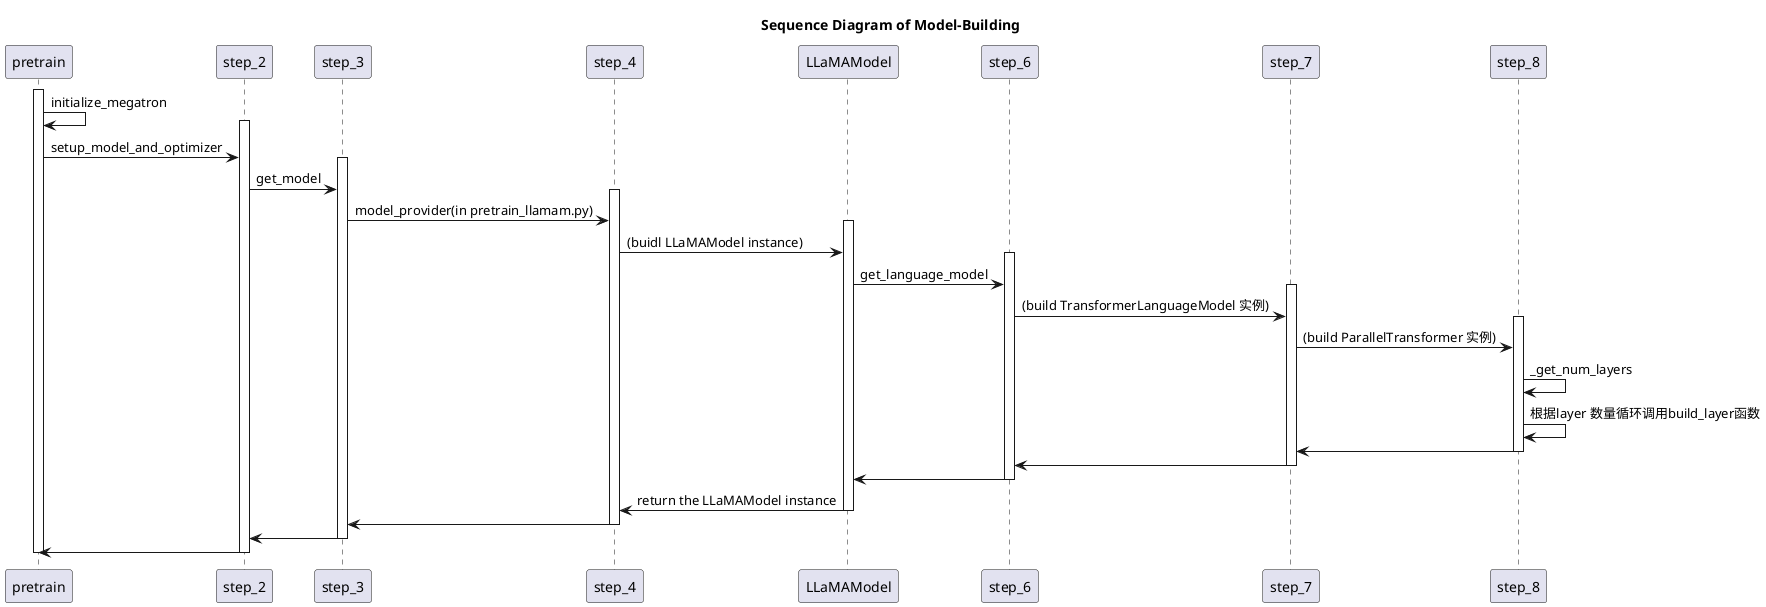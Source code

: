 ' @startuml
' title Sequence Diagram of User login
' actor User as user

' participant "gateway" as gateway
' participant "user-core" as userCore
' database "MySQL" as mysql
' database "Redis" as redis

' autonumber
' user-> gateway:login request，param：username，password
' activate gateway
' gateway-> userCore:forward the login request
' activate userCore
' userCore-> userCore :check the login param
' userCore-> mysql:query user info from mysql by username
' activate mysql
' mysql-> userCore:response with username and password
' deactivate mysql
' userCore->userCore:compare the requested password with the DB's password
' userCore-> userCore: generate an unique token
' userCore--> redis: save the token to redis
' userCore-> gateway: response with the token
' deactivate userCore
' gateway-> user: login success with the token
' deactivate gateway
' @enduml

@startuml
title Sequence Diagram of Model-Building
activate pretrain
pretrain -> pretrain: initialize_megatron
activate  step_2
pretrain -> step_2: setup_model_and_optimizer
activate step_3
step_2 -> step_3: get_model
activate step_4
step_3 -> step_4: model_provider(in pretrain_llamam.py)
activate LLaMAModel
step_4 -> LLaMAModel: (buidl LLaMAModel instance)
activate step_6
LLaMAModel -> step_6: get_language_model
activate step_7
step_6 -> step_7: (build TransformerLanguageModel 实例)
activate step_8
step_7 -> step_8: (build ParallelTransformer 实例)
step_8 -> step_8: _get_num_layers

step_8 -> step_8: 根据layer 数量循环调用build_layer函数
step_8 -> step_7
deactivate step_8
step_7 -> step_6
deactivate step_7
step_6 -> LLaMAModel
deactivate step_6
LLaMAModel -> step_4: return the LLaMAModel instance
deactivate LLaMAModel

step_4 -> step_3
deactivate step_4
step_3 -> step_2
deactivate step_3
step_2 -> pretrain
deactivate step_2
deactivate pretrain
@enduml